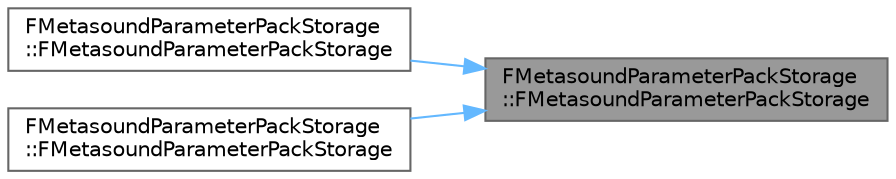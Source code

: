 digraph "FMetasoundParameterPackStorage::FMetasoundParameterPackStorage"
{
 // INTERACTIVE_SVG=YES
 // LATEX_PDF_SIZE
  bgcolor="transparent";
  edge [fontname=Helvetica,fontsize=10,labelfontname=Helvetica,labelfontsize=10];
  node [fontname=Helvetica,fontsize=10,shape=box,height=0.2,width=0.4];
  rankdir="RL";
  Node1 [id="Node000001",label="FMetasoundParameterPackStorage\l::FMetasoundParameterPackStorage",height=0.2,width=0.4,color="gray40", fillcolor="grey60", style="filled", fontcolor="black",tooltip=" "];
  Node1 -> Node2 [id="edge1_Node000001_Node000002",dir="back",color="steelblue1",style="solid",tooltip=" "];
  Node2 [id="Node000002",label="FMetasoundParameterPackStorage\l::FMetasoundParameterPackStorage",height=0.2,width=0.4,color="grey40", fillcolor="white", style="filled",URL="$d1/d1b/structFMetasoundParameterPackStorage.html#a7e5b694ddddfb0da644e21724d80b07e",tooltip=" "];
  Node1 -> Node3 [id="edge2_Node000001_Node000003",dir="back",color="steelblue1",style="solid",tooltip=" "];
  Node3 [id="Node000003",label="FMetasoundParameterPackStorage\l::FMetasoundParameterPackStorage",height=0.2,width=0.4,color="grey40", fillcolor="white", style="filled",URL="$d1/d1b/structFMetasoundParameterPackStorage.html#a650710fdeee073fdc6b655025ac54ec1",tooltip=" "];
}
